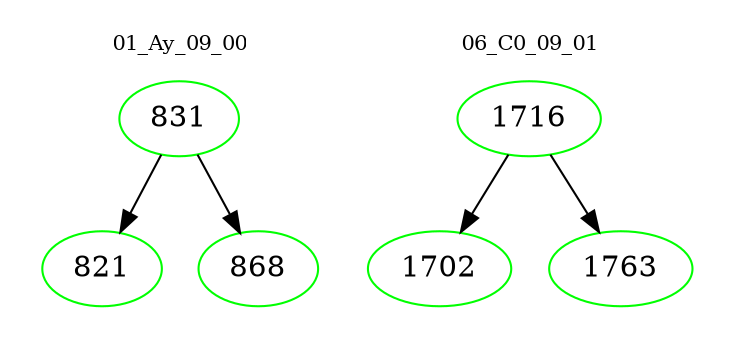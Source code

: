 digraph{
subgraph cluster_0 {
color = white
label = "01_Ay_09_00";
fontsize=10;
T0_831 [label="831", color="green"]
T0_831 -> T0_821 [color="black"]
T0_821 [label="821", color="green"]
T0_831 -> T0_868 [color="black"]
T0_868 [label="868", color="green"]
}
subgraph cluster_1 {
color = white
label = "06_C0_09_01";
fontsize=10;
T1_1716 [label="1716", color="green"]
T1_1716 -> T1_1702 [color="black"]
T1_1702 [label="1702", color="green"]
T1_1716 -> T1_1763 [color="black"]
T1_1763 [label="1763", color="green"]
}
}
